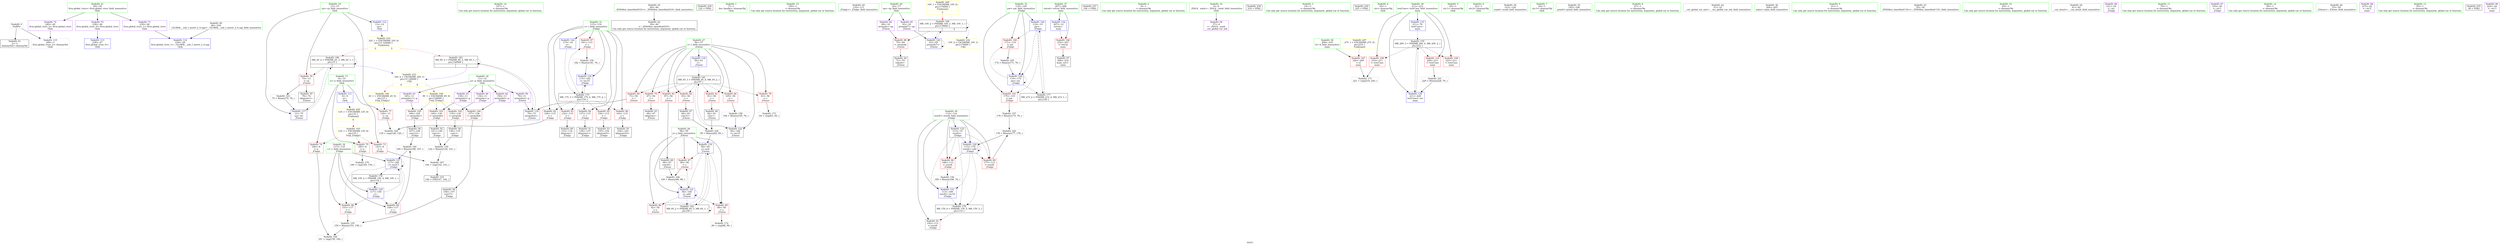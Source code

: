 digraph "SVFG" {
	label="SVFG";

	Node0x55db7d682360 [shape=record,color=grey,label="{NodeID: 0\nNullPtr}"];
	Node0x55db7d682360 -> Node0x55db7d69c420[style=solid];
	Node0x55db7d682360 -> Node0x55db7d6a2230[style=solid];
	Node0x55db7d6ad9e0 [shape=record,color=black,label="{NodeID: 180\nMR_2V_2 = PHI(MR_2V_3, MR_2V_1, )\npts\{15 \}\n|{|<s3>5}}"];
	Node0x55db7d6ad9e0 -> Node0x55db7d69f1a0[style=dashed];
	Node0x55db7d6ad9e0 -> Node0x55db7d6a2400[style=dashed];
	Node0x55db7d6ad9e0 -> Node0x55db7d6ad9e0[style=dashed];
	Node0x55db7d6ad9e0:s3 -> Node0x55db7d6b6cf0[style=dashed,color=blue];
	Node0x55db7d69cb00 [shape=record,color=red,label="{NodeID: 97\n181\<--115\n\<--i\n_Z3algv\n}"];
	Node0x55db7d69cb00 -> Node0x55db7d6a4c40[style=solid];
	Node0x55db7d69aad0 [shape=record,color=green,label="{NodeID: 14\n147\<--1\n\<--dummyObj\nCan only get source location for instruction, argument, global var or function.}"];
	Node0x55db7d6a0c00 [shape=record,color=yellow,style=double,label="{NodeID: 194\n2V_1 = ENCHI(MR_2V_0)\npts\{15 \}\nFun[_Z3algv]}"];
	Node0x55db7d6a0c00 -> Node0x55db7d69f270[style=dashed];
	Node0x55db7d69d660 [shape=record,color=blue,label="{NodeID: 111\n8\<--9\nn\<--\nGlob }"];
	Node0x55db7d69d660 -> Node0x55db7d6b47e0[style=dashed];
	Node0x55db7d69b8a0 [shape=record,color=green,label="{NodeID: 28\n58\<--59\nj\<--j_field_insensitive\n_Z3erav\n}"];
	Node0x55db7d69b8a0 -> Node0x55db7d69f8f0[style=solid];
	Node0x55db7d69b8a0 -> Node0x55db7d69f9c0[style=solid];
	Node0x55db7d69b8a0 -> Node0x55db7d69fa90[style=solid];
	Node0x55db7d69b8a0 -> Node0x55db7d6a25a0[style=solid];
	Node0x55db7d69b8a0 -> Node0x55db7d6a2740[style=solid];
	Node0x55db7d6a2a80 [shape=record,color=blue,label="{NodeID: 125\n117\<--150\nc\<--\n_Z3algv\n}"];
	Node0x55db7d6a2a80 -> Node0x55db7d69cbd0[style=dashed];
	Node0x55db7d6a2a80 -> Node0x55db7d69cca0[style=dashed];
	Node0x55db7d6a2a80 -> Node0x55db7d6a2c20[style=dashed];
	Node0x55db7d6a2a80 -> Node0x55db7d6ac5e0[style=dashed];
	Node0x55db7d69c520 [shape=record,color=black,label="{NodeID: 42\n39\<--40\n\<--_ZNSt8ios_base4InitD1Ev\nCan only get source location for instruction, argument, global var or function.}"];
	Node0x55db7d69e0d0 [shape=record,color=black,label="{NodeID: 56\n167\<--166\nconv12\<--\n_Z3algv\n}"];
	Node0x55db7d69e0d0 -> Node0x55db7d6a4dc0[style=solid];
	Node0x55db7d6c06c0 [shape=record,color=black,label="{NodeID: 236\n122 = PHI()\n}"];
	Node0x55db7d489fc0 [shape=record,color=black,label="{NodeID: 153\n146 = PHI(147, 144, )\n}"];
	Node0x55db7d69ec30 [shape=record,color=purple,label="{NodeID: 70\n238\<--26\nllvm.global_ctors_0\<--llvm.global_ctors\nGlob }"];
	Node0x55db7d69ec30 -> Node0x55db7d69d860[style=solid];
	Node0x55db7d6a5840 [shape=record,color=grey,label="{NodeID: 167\n144 = cmp(142, 143, )\n}"];
	Node0x55db7d6a5840 -> Node0x55db7d489fc0[style=solid];
	Node0x55db7d69f820 [shape=record,color=red,label="{NodeID: 84\n105\<--56\n\<--i\n_Z3erav\n}"];
	Node0x55db7d69f820 -> Node0x55db7d6a4ac0[style=solid];
	Node0x55db7d682570 [shape=record,color=green,label="{NodeID: 1\n7\<--1\n__dso_handle\<--dummyObj\nGlob }"];
	Node0x55db7d6adee0 [shape=record,color=black,label="{NodeID: 181\nMR_4V_3 = PHI(MR_4V_4, MR_4V_2, )\npts\{57 \}\n}"];
	Node0x55db7d6adee0 -> Node0x55db7d69f340[style=dashed];
	Node0x55db7d6adee0 -> Node0x55db7d69f410[style=dashed];
	Node0x55db7d6adee0 -> Node0x55db7d69f4e0[style=dashed];
	Node0x55db7d6adee0 -> Node0x55db7d69f5b0[style=dashed];
	Node0x55db7d6adee0 -> Node0x55db7d69f680[style=dashed];
	Node0x55db7d6adee0 -> Node0x55db7d69f750[style=dashed];
	Node0x55db7d6adee0 -> Node0x55db7d69f820[style=dashed];
	Node0x55db7d6adee0 -> Node0x55db7d6a2810[style=dashed];
	Node0x55db7d69cbd0 [shape=record,color=red,label="{NodeID: 98\n153\<--117\n\<--c\n_Z3algv\n}"];
	Node0x55db7d69cbd0 -> Node0x55db7d6a4640[style=solid];
	Node0x55db7d69abd0 [shape=record,color=green,label="{NodeID: 15\n150\<--1\n\<--dummyObj\nCan only get source location for instruction, argument, global var or function.}"];
	Node0x55db7d69d760 [shape=record,color=blue,label="{NodeID: 112\n13\<--14\ncp\<--\nGlob }"];
	Node0x55db7d69d760 -> Node0x55db7d6b4c70[style=dashed];
	Node0x55db7d69b970 [shape=record,color=green,label="{NodeID: 29\n110\<--111\n_Z3algv\<--_Z3algv_field_insensitive\n}"];
	Node0x55db7d6b4b90 [shape=record,color=yellow,style=double,label="{NodeID: 209\n10V_1 = ENCHI(MR_10V_0)\npts\{170000 \}\nFun[main]|{<s0>5}}"];
	Node0x55db7d6b4b90:s0 -> Node0x55db7d6aede0[style=dashed,color=red];
	Node0x55db7d6a2b50 [shape=record,color=blue,label="{NodeID: 126\n119\<--14\npw\<--\n_Z3algv\n}"];
	Node0x55db7d6a2b50 -> Node0x55db7d69cd70[style=dashed];
	Node0x55db7d6a2b50 -> Node0x55db7d69ce40[style=dashed];
	Node0x55db7d6a2b50 -> Node0x55db7d6a2cf0[style=dashed];
	Node0x55db7d6a2b50 -> Node0x55db7d6acae0[style=dashed];
	Node0x55db7d69c620 [shape=record,color=black,label="{NodeID: 43\n68\<--67\nidxprom\<--\n_Z3erav\n}"];
	Node0x55db7d69e1a0 [shape=record,color=black,label="{NodeID: 57\n206\<--232\nmain_ret\<--\nmain\n}"];
	Node0x55db7d6c0fc0 [shape=record,color=black,label="{NodeID: 237\n194 = PHI()\n}"];
	Node0x55db7d6a44c0 [shape=record,color=grey,label="{NodeID: 154\n142 = Binary(136, 141, )\n}"];
	Node0x55db7d6a44c0 -> Node0x55db7d6a5840[style=solid];
	Node0x55db7d69ed30 [shape=record,color=purple,label="{NodeID: 71\n239\<--26\nllvm.global_ctors_1\<--llvm.global_ctors\nGlob }"];
	Node0x55db7d69ed30 -> Node0x55db7d69d960[style=solid];
	Node0x55db7d6a59c0 [shape=record,color=grey,label="{NodeID: 168\n161 = cmp(159, 160, )\n}"];
	Node0x55db7d69f8f0 [shape=record,color=red,label="{NodeID: 85\n88\<--58\n\<--j\n_Z3erav\n}"];
	Node0x55db7d69f8f0 -> Node0x55db7d6a5fc0[style=solid];
	Node0x55db7d699c60 [shape=record,color=green,label="{NodeID: 2\n9\<--1\n\<--dummyObj\nCan only get source location for instruction, argument, global var or function.}"];
	Node0x55db7d6ae3e0 [shape=record,color=black,label="{NodeID: 182\nMR_6V_2 = PHI(MR_6V_3, MR_6V_1, )\npts\{59 \}\n}"];
	Node0x55db7d6ae3e0 -> Node0x55db7d6a25a0[style=dashed];
	Node0x55db7d6ae3e0 -> Node0x55db7d6ae3e0[style=dashed];
	Node0x55db7d69cca0 [shape=record,color=red,label="{NodeID: 99\n168\<--117\n\<--c\n_Z3algv\n}"];
	Node0x55db7d69cca0 -> Node0x55db7d6a4dc0[style=solid];
	Node0x55db7d69acd0 [shape=record,color=green,label="{NodeID: 16\n4\<--6\n_ZStL8__ioinit\<--_ZStL8__ioinit_field_insensitive\nGlob }"];
	Node0x55db7d69acd0 -> Node0x55db7d69e270[style=solid];
	Node0x55db7d69d860 [shape=record,color=blue,label="{NodeID: 113\n238\<--27\nllvm.global_ctors_0\<--\nGlob }"];
	Node0x55db7d69ba70 [shape=record,color=green,label="{NodeID: 30\n113\<--114\nresult\<--result_field_insensitive\n_Z3algv\n}"];
	Node0x55db7d69ba70 -> Node0x55db7d69fc30[style=solid];
	Node0x55db7d69ba70 -> Node0x55db7d69fd00[style=solid];
	Node0x55db7d69ba70 -> Node0x55db7d69fdd0[style=solid];
	Node0x55db7d69ba70 -> Node0x55db7d6a28e0[style=solid];
	Node0x55db7d69ba70 -> Node0x55db7d6a2dc0[style=solid];
	Node0x55db7d69ba70 -> Node0x55db7d6a2f60[style=solid];
	Node0x55db7d6b4c70 [shape=record,color=yellow,style=double,label="{NodeID: 210\n32V_1 = ENCHI(MR_32V_0)\npts\{15 120000 \}\nFun[main]|{<s0>5|<s1>5}}"];
	Node0x55db7d6b4c70:s0 -> Node0x55db7d6ad9e0[style=dashed,color=red];
	Node0x55db7d6b4c70:s1 -> Node0x55db7d6ae8e0[style=dashed,color=red];
	Node0x55db7d6a2c20 [shape=record,color=blue,label="{NodeID: 127\n117\<--169\nc\<--mul13\n_Z3algv\n}"];
	Node0x55db7d6a2c20 -> Node0x55db7d69cbd0[style=dashed];
	Node0x55db7d6a2c20 -> Node0x55db7d69cca0[style=dashed];
	Node0x55db7d6a2c20 -> Node0x55db7d6a2c20[style=dashed];
	Node0x55db7d6a2c20 -> Node0x55db7d6ac5e0[style=dashed];
	Node0x55db7d69c6f0 [shape=record,color=black,label="{NodeID: 44\n71\<--70\ntobool\<--\n_Z3erav\n}"];
	Node0x55db7d69e270 [shape=record,color=purple,label="{NodeID: 58\n37\<--4\n\<--_ZStL8__ioinit\n__cxx_global_var_init\n}"];
	Node0x55db7d6c10c0 [shape=record,color=black,label="{NodeID: 238\n216 = PHI()\n}"];
	Node0x55db7d6a4640 [shape=record,color=grey,label="{NodeID: 155\n159 = Binary(153, 158, )\n}"];
	Node0x55db7d6a4640 -> Node0x55db7d6a59c0[style=solid];
	Node0x55db7d69ee30 [shape=record,color=purple,label="{NodeID: 72\n240\<--26\nllvm.global_ctors_2\<--llvm.global_ctors\nGlob }"];
	Node0x55db7d69ee30 -> Node0x55db7d6a2230[style=solid];
	Node0x55db7d6a5b40 [shape=record,color=grey,label="{NodeID: 169\n130 = cmp(128, 129, )\n}"];
	Node0x55db7d69f9c0 [shape=record,color=red,label="{NodeID: 86\n92\<--58\n\<--j\n_Z3erav\n}"];
	Node0x55db7d699cf0 [shape=record,color=green,label="{NodeID: 3\n14\<--1\n\<--dummyObj\nCan only get source location for instruction, argument, global var or function.}"];
	Node0x55db7d6ae8e0 [shape=record,color=black,label="{NodeID: 183\nMR_8V_2 = PHI(MR_8V_3, MR_8V_1, )\npts\{120000 \}\n|{|<s2>5}}"];
	Node0x55db7d6ae8e0 -> Node0x55db7d6a24d0[style=dashed];
	Node0x55db7d6ae8e0 -> Node0x55db7d6ae8e0[style=dashed];
	Node0x55db7d6ae8e0:s2 -> Node0x55db7d6b6cf0[style=dashed,color=blue];
	Node0x55db7d69cd70 [shape=record,color=red,label="{NodeID: 100\n171\<--119\n\<--pw\n_Z3algv\n}"];
	Node0x55db7d69cd70 -> Node0x55db7d6a5540[style=solid];
	Node0x55db7d69add0 [shape=record,color=green,label="{NodeID: 17\n8\<--10\nn\<--n_field_insensitive\nGlob }"];
	Node0x55db7d69add0 -> Node0x55db7d69ef30[style=solid];
	Node0x55db7d69add0 -> Node0x55db7d69f000[style=solid];
	Node0x55db7d69add0 -> Node0x55db7d69f0d0[style=solid];
	Node0x55db7d69add0 -> Node0x55db7d69d660[style=solid];
	Node0x55db7d69d960 [shape=record,color=blue,label="{NodeID: 114\n239\<--28\nllvm.global_ctors_1\<--_GLOBAL__sub_I_meret_2_0.cpp\nGlob }"];
	Node0x55db7d69bb40 [shape=record,color=green,label="{NodeID: 31\n115\<--116\ni\<--i_field_insensitive\n_Z3algv\n}"];
	Node0x55db7d69bb40 -> Node0x55db7d69fea0[style=solid];
	Node0x55db7d69bb40 -> Node0x55db7d69ff70[style=solid];
	Node0x55db7d69bb40 -> Node0x55db7d6a0040[style=solid];
	Node0x55db7d69bb40 -> Node0x55db7d6a0110[style=solid];
	Node0x55db7d69bb40 -> Node0x55db7d69ca30[style=solid];
	Node0x55db7d69bb40 -> Node0x55db7d69cb00[style=solid];
	Node0x55db7d69bb40 -> Node0x55db7d6a29b0[style=solid];
	Node0x55db7d69bb40 -> Node0x55db7d6a2e90[style=solid];
	Node0x55db7d6a2cf0 [shape=record,color=blue,label="{NodeID: 128\n119\<--172\npw\<--inc\n_Z3algv\n}"];
	Node0x55db7d6a2cf0 -> Node0x55db7d69cd70[style=dashed];
	Node0x55db7d6a2cf0 -> Node0x55db7d69ce40[style=dashed];
	Node0x55db7d6a2cf0 -> Node0x55db7d6a2cf0[style=dashed];
	Node0x55db7d6a2cf0 -> Node0x55db7d6acae0[style=dashed];
	Node0x55db7d69c7c0 [shape=record,color=black,label="{NodeID: 45\n78\<--74\nidxprom1\<--\n_Z3erav\n}"];
	Node0x55db7d69e340 [shape=record,color=purple,label="{NodeID: 59\n79\<--11\narrayidx2\<--p\n_Z3erav\n}"];
	Node0x55db7d69e340 -> Node0x55db7d6a24d0[style=solid];
	Node0x55db7d6c11c0 [shape=record,color=black,label="{NodeID: 239\n225 = PHI()\n}"];
	Node0x55db7d6a47c0 [shape=record,color=grey,label="{NodeID: 156\n189 = Binary(188, 76, )\n}"];
	Node0x55db7d6a47c0 -> Node0x55db7d6a2f60[style=solid];
	Node0x55db7d69ef30 [shape=record,color=red,label="{NodeID: 73\n143\<--8\n\<--n\n_Z3algv\n}"];
	Node0x55db7d69ef30 -> Node0x55db7d6a5840[style=solid];
	Node0x55db7d6a5cc0 [shape=record,color=grey,label="{NodeID: 170\n186 = cmp(185, 150, )\n}"];
	Node0x55db7d69fa90 [shape=record,color=red,label="{NodeID: 87\n99\<--58\n\<--j\n_Z3erav\n}"];
	Node0x55db7d69fa90 -> Node0x55db7d6a56c0[style=solid];
	Node0x55db7d699d80 [shape=record,color=green,label="{NodeID: 4\n18\<--1\n.str\<--dummyObj\nGlob }"];
	Node0x55db7d6aede0 [shape=record,color=black,label="{NodeID: 184\nMR_10V_2 = PHI(MR_10V_3, MR_10V_1, )\npts\{170000 \}\n|{|<s3>5}}"];
	Node0x55db7d6aede0 -> Node0x55db7d69fb60[style=dashed];
	Node0x55db7d6aede0 -> Node0x55db7d6a2670[style=dashed];
	Node0x55db7d6aede0 -> Node0x55db7d6aede0[style=dashed];
	Node0x55db7d6aede0:s3 -> Node0x55db7d6b6e80[style=dashed,color=blue];
	Node0x55db7d69ce40 [shape=record,color=red,label="{NodeID: 101\n175\<--119\n\<--pw\n_Z3algv\n}"];
	Node0x55db7d69ce40 -> Node0x55db7d6a4940[style=solid];
	Node0x55db7d69aed0 [shape=record,color=green,label="{NodeID: 18\n11\<--12\np\<--p_field_insensitive\nGlob }"];
	Node0x55db7d69aed0 -> Node0x55db7d69e340[style=solid];
	Node0x55db7d69aed0 -> Node0x55db7d69e410[style=solid];
	Node0x55db7d69aed0 -> Node0x55db7d69e4e0[style=solid];
	Node0x55db7d69aed0 -> Node0x55db7d69e5b0[style=solid];
	Node0x55db7d69aed0 -> Node0x55db7d69e680[style=solid];
	Node0x55db7d6a2230 [shape=record,color=blue, style = dotted,label="{NodeID: 115\n240\<--3\nllvm.global_ctors_2\<--dummyVal\nGlob }"];
	Node0x55db7d69bc10 [shape=record,color=green,label="{NodeID: 32\n117\<--118\nc\<--c_field_insensitive\n_Z3algv\n}"];
	Node0x55db7d69bc10 -> Node0x55db7d69cbd0[style=solid];
	Node0x55db7d69bc10 -> Node0x55db7d69cca0[style=solid];
	Node0x55db7d69bc10 -> Node0x55db7d6a2a80[style=solid];
	Node0x55db7d69bc10 -> Node0x55db7d6a2c20[style=solid];
	Node0x55db7d6a2dc0 [shape=record,color=blue,label="{NodeID: 129\n113\<--178\nresult\<--add\n_Z3algv\n}"];
	Node0x55db7d6a2dc0 -> Node0x55db7d69fc30[style=dashed];
	Node0x55db7d6a2dc0 -> Node0x55db7d69fd00[style=dashed];
	Node0x55db7d6a2dc0 -> Node0x55db7d6a2dc0[style=dashed];
	Node0x55db7d6a2dc0 -> Node0x55db7d6a2f60[style=dashed];
	Node0x55db7d6a2dc0 -> Node0x55db7d6acfe0[style=dashed];
	Node0x55db7d69c890 [shape=record,color=black,label="{NodeID: 46\n82\<--81\nconv\<--\n_Z3erav\n}"];
	Node0x55db7d69c890 -> Node0x55db7d6a53c0[style=solid];
	Node0x55db7d69e410 [shape=record,color=purple,label="{NodeID: 60\n134\<--11\narrayidx\<--p\n_Z3algv\n}"];
	Node0x55db7d69e410 -> Node0x55db7d69cf10[style=solid];
	Node0x55db7d6a4940 [shape=record,color=grey,label="{NodeID: 157\n176 = Binary(175, 76, )\n}"];
	Node0x55db7d6a4940 -> Node0x55db7d6a50c0[style=solid];
	Node0x55db7d69f000 [shape=record,color=red,label="{NodeID: 74\n160\<--8\n\<--n\n_Z3algv\n}"];
	Node0x55db7d69f000 -> Node0x55db7d6a59c0[style=solid];
	Node0x55db7d6a5e40 [shape=record,color=grey,label="{NodeID: 171\n221 = cmp(219, 220, )\n}"];
	Node0x55db7d69fb60 [shape=record,color=red,label="{NodeID: 88\n70\<--69\n\<--arrayidx\n_Z3erav\n}"];
	Node0x55db7d69fb60 -> Node0x55db7d69c6f0[style=solid];
	Node0x55db7d699e10 [shape=record,color=green,label="{NodeID: 5\n20\<--1\n.str.1\<--dummyObj\nGlob }"];
	Node0x55db7d69cf10 [shape=record,color=red,label="{NodeID: 102\n135\<--134\n\<--arrayidx\n_Z3algv\n}"];
	Node0x55db7d69cf10 -> Node0x55db7d69dbf0[style=solid];
	Node0x55db7d69afd0 [shape=record,color=green,label="{NodeID: 19\n13\<--15\ncp\<--cp_field_insensitive\nGlob }"];
	Node0x55db7d69afd0 -> Node0x55db7d69f1a0[style=solid];
	Node0x55db7d69afd0 -> Node0x55db7d69f270[style=solid];
	Node0x55db7d69afd0 -> Node0x55db7d69d760[style=solid];
	Node0x55db7d69afd0 -> Node0x55db7d6a2400[style=solid];
	Node0x55db7d6a1060 [shape=record,color=yellow,style=double,label="{NodeID: 199\n8V_1 = ENCHI(MR_8V_0)\npts\{120000 \}\nFun[_Z3algv]}"];
	Node0x55db7d6a1060 -> Node0x55db7d69cf10[style=dashed];
	Node0x55db7d6a1060 -> Node0x55db7d69cfe0[style=dashed];
	Node0x55db7d6a1060 -> Node0x55db7d69d0b0[style=dashed];
	Node0x55db7d6a1060 -> Node0x55db7d69d180[style=dashed];
	Node0x55db7d6a2330 [shape=record,color=blue,label="{NodeID: 116\n56\<--61\ni\<--\n_Z3erav\n}"];
	Node0x55db7d6a2330 -> Node0x55db7d6adee0[style=dashed];
	Node0x55db7d69bce0 [shape=record,color=green,label="{NodeID: 33\n119\<--120\npw\<--pw_field_insensitive\n_Z3algv\n}"];
	Node0x55db7d69bce0 -> Node0x55db7d69cd70[style=solid];
	Node0x55db7d69bce0 -> Node0x55db7d69ce40[style=solid];
	Node0x55db7d69bce0 -> Node0x55db7d6a2b50[style=solid];
	Node0x55db7d69bce0 -> Node0x55db7d6a2cf0[style=solid];
	Node0x55db7d6a2e90 [shape=record,color=blue,label="{NodeID: 130\n115\<--182\ni\<--inc14\n_Z3algv\n}"];
	Node0x55db7d6a2e90 -> Node0x55db7d6ac0e0[style=dashed];
	Node0x55db7d69c960 [shape=record,color=black,label="{NodeID: 47\n84\<--83\nconv3\<--\n_Z3erav\n}"];
	Node0x55db7d69c960 -> Node0x55db7d6a53c0[style=solid];
	Node0x55db7d69e4e0 [shape=record,color=purple,label="{NodeID: 61\n139\<--11\narrayidx2\<--p\n_Z3algv\n}"];
	Node0x55db7d69e4e0 -> Node0x55db7d69cfe0[style=solid];
	Node0x55db7d6a4ac0 [shape=record,color=grey,label="{NodeID: 158\n106 = Binary(105, 76, )\n}"];
	Node0x55db7d6a4ac0 -> Node0x55db7d6a2810[style=solid];
	Node0x55db7d69f0d0 [shape=record,color=red,label="{NodeID: 75\n185\<--8\n\<--n\n_Z3algv\n}"];
	Node0x55db7d69f0d0 -> Node0x55db7d6a5cc0[style=solid];
	Node0x55db7d6a5fc0 [shape=record,color=grey,label="{NodeID: 172\n89 = cmp(88, 90, )\n}"];
	Node0x55db7d69fc30 [shape=record,color=red,label="{NodeID: 89\n177\<--113\n\<--result\n_Z3algv\n}"];
	Node0x55db7d69fc30 -> Node0x55db7d6a50c0[style=solid];
	Node0x55db7d69a650 [shape=record,color=green,label="{NodeID: 6\n22\<--1\n.str.2\<--dummyObj\nGlob }"];
	Node0x55db7d69cfe0 [shape=record,color=red,label="{NodeID: 103\n140\<--139\n\<--arrayidx2\n_Z3algv\n}"];
	Node0x55db7d69cfe0 -> Node0x55db7d69dd90[style=solid];
	Node0x55db7d69b0d0 [shape=record,color=green,label="{NodeID: 20\n16\<--17\nnp\<--np_field_insensitive\nGlob }"];
	Node0x55db7d69b0d0 -> Node0x55db7d69e750[style=solid];
	Node0x55db7d69b0d0 -> Node0x55db7d69e820[style=solid];
	Node0x55db7d6a2400 [shape=record,color=blue,label="{NodeID: 117\n13\<--75\ncp\<--inc\n_Z3erav\n}"];
	Node0x55db7d6a2400 -> Node0x55db7d6ad9e0[style=dashed];
	Node0x55db7d69bdb0 [shape=record,color=green,label="{NodeID: 34\n123\<--124\nscanf\<--scanf_field_insensitive\n}"];
	Node0x55db7d6a2f60 [shape=record,color=blue,label="{NodeID: 131\n113\<--189\nresult\<--inc16\n_Z3algv\n}"];
	Node0x55db7d6a2f60 -> Node0x55db7d6acfe0[style=dashed];
	Node0x55db7d69da50 [shape=record,color=black,label="{NodeID: 48\n98\<--97\nconv8\<--\n_Z3erav\n}"];
	Node0x55db7d69da50 -> Node0x55db7d6a56c0[style=solid];
	Node0x55db7d69e5b0 [shape=record,color=purple,label="{NodeID: 62\n156\<--11\narrayidx6\<--p\n_Z3algv\n}"];
	Node0x55db7d69e5b0 -> Node0x55db7d69d0b0[style=solid];
	Node0x55db7d6a4c40 [shape=record,color=grey,label="{NodeID: 159\n182 = Binary(181, 76, )\n}"];
	Node0x55db7d6a4c40 -> Node0x55db7d6a2e90[style=solid];
	Node0x55db7d69f1a0 [shape=record,color=red,label="{NodeID: 76\n74\<--13\n\<--cp\n_Z3erav\n}"];
	Node0x55db7d69f1a0 -> Node0x55db7d69c7c0[style=solid];
	Node0x55db7d69f1a0 -> Node0x55db7d6a5240[style=solid];
	Node0x55db7d6a6140 [shape=record,color=grey,label="{NodeID: 173\n64 = cmp(63, 65, )\n}"];
	Node0x55db7d69fd00 [shape=record,color=red,label="{NodeID: 90\n188\<--113\n\<--result\n_Z3algv\n}"];
	Node0x55db7d69fd00 -> Node0x55db7d6a47c0[style=solid];
	Node0x55db7d69a6e0 [shape=record,color=green,label="{NodeID: 7\n24\<--1\n.str.3\<--dummyObj\nGlob }"];
	Node0x55db7d69d0b0 [shape=record,color=red,label="{NodeID: 104\n157\<--156\n\<--arrayidx6\n_Z3algv\n}"];
	Node0x55db7d69d0b0 -> Node0x55db7d69df30[style=solid];
	Node0x55db7d69b1d0 [shape=record,color=green,label="{NodeID: 21\n26\<--30\nllvm.global_ctors\<--llvm.global_ctors_field_insensitive\nGlob }"];
	Node0x55db7d69b1d0 -> Node0x55db7d69ec30[style=solid];
	Node0x55db7d69b1d0 -> Node0x55db7d69ed30[style=solid];
	Node0x55db7d69b1d0 -> Node0x55db7d69ee30[style=solid];
	Node0x55db7d6a24d0 [shape=record,color=blue,label="{NodeID: 118\n79\<--73\narrayidx2\<--\n_Z3erav\n}"];
	Node0x55db7d6a24d0 -> Node0x55db7d6ae8e0[style=dashed];
	Node0x55db7d69beb0 [shape=record,color=green,label="{NodeID: 35\n195\<--196\nprintf\<--printf_field_insensitive\n}"];
	Node0x55db7d6a3030 [shape=record,color=blue,label="{NodeID: 132\n207\<--14\nretval\<--\nmain\n}"];
	Node0x55db7d6a3030 -> Node0x55db7d69d250[style=dashed];
	Node0x55db7d69db20 [shape=record,color=black,label="{NodeID: 49\n133\<--132\nidxprom\<--\n_Z3algv\n}"];
	Node0x55db7d69e680 [shape=record,color=purple,label="{NodeID: 63\n165\<--11\narrayidx11\<--p\n_Z3algv\n}"];
	Node0x55db7d69e680 -> Node0x55db7d69d180[style=solid];
	Node0x55db7d6a4dc0 [shape=record,color=grey,label="{NodeID: 160\n169 = Binary(168, 167, )\n}"];
	Node0x55db7d6a4dc0 -> Node0x55db7d6a2c20[style=solid];
	Node0x55db7d69f270 [shape=record,color=red,label="{NodeID: 77\n129\<--13\n\<--cp\n_Z3algv\n}"];
	Node0x55db7d69f270 -> Node0x55db7d6a5b40[style=solid];
	Node0x55db7d69fdd0 [shape=record,color=red,label="{NodeID: 91\n192\<--113\n\<--result\n_Z3algv\n}"];
	Node0x55db7d69a770 [shape=record,color=green,label="{NodeID: 8\n27\<--1\n\<--dummyObj\nCan only get source location for instruction, argument, global var or function.}"];
	Node0x55db7d69d180 [shape=record,color=red,label="{NodeID: 105\n166\<--165\n\<--arrayidx11\n_Z3algv\n}"];
	Node0x55db7d69d180 -> Node0x55db7d69e0d0[style=solid];
	Node0x55db7d69b2d0 [shape=record,color=green,label="{NodeID: 22\n31\<--32\n__cxx_global_var_init\<--__cxx_global_var_init_field_insensitive\n}"];
	Node0x55db7d6a25a0 [shape=record,color=blue,label="{NodeID: 119\n58\<--85\nj\<--mul\n_Z3erav\n}"];
	Node0x55db7d6a25a0 -> Node0x55db7d69f8f0[style=dashed];
	Node0x55db7d6a25a0 -> Node0x55db7d69f9c0[style=dashed];
	Node0x55db7d6a25a0 -> Node0x55db7d69fa90[style=dashed];
	Node0x55db7d6a25a0 -> Node0x55db7d6a2740[style=dashed];
	Node0x55db7d6a25a0 -> Node0x55db7d6ae3e0[style=dashed];
	Node0x55db7d69bfb0 [shape=record,color=green,label="{NodeID: 36\n204\<--205\nmain\<--main_field_insensitive\n}"];
	Node0x55db7d6a3100 [shape=record,color=blue,label="{NodeID: 133\n211\<--76\ntestCase\<--\nmain\n}"];
	Node0x55db7d6a3100 -> Node0x55db7d6ad4e0[style=dashed];
	Node0x55db7d69dbf0 [shape=record,color=black,label="{NodeID: 50\n136\<--135\nconv\<--\n_Z3algv\n}"];
	Node0x55db7d69dbf0 -> Node0x55db7d6a44c0[style=solid];
	Node0x55db7d69e750 [shape=record,color=purple,label="{NodeID: 64\n69\<--16\narrayidx\<--np\n_Z3erav\n}"];
	Node0x55db7d69e750 -> Node0x55db7d69fb60[style=solid];
	Node0x55db7d6a4f40 [shape=record,color=grey,label="{NodeID: 161\n229 = Binary(228, 76, )\n}"];
	Node0x55db7d6a4f40 -> Node0x55db7d6a31d0[style=solid];
	Node0x55db7d69f340 [shape=record,color=red,label="{NodeID: 78\n63\<--56\n\<--i\n_Z3erav\n}"];
	Node0x55db7d69f340 -> Node0x55db7d6a6140[style=solid];
	Node0x55db7d6ac0e0 [shape=record,color=black,label="{NodeID: 175\nMR_17V_3 = PHI(MR_17V_4, MR_17V_2, )\npts\{116 \}\n}"];
	Node0x55db7d6ac0e0 -> Node0x55db7d69fea0[style=dashed];
	Node0x55db7d6ac0e0 -> Node0x55db7d69ff70[style=dashed];
	Node0x55db7d6ac0e0 -> Node0x55db7d6a0040[style=dashed];
	Node0x55db7d6ac0e0 -> Node0x55db7d6a0110[style=dashed];
	Node0x55db7d6ac0e0 -> Node0x55db7d69ca30[style=dashed];
	Node0x55db7d6ac0e0 -> Node0x55db7d69cb00[style=dashed];
	Node0x55db7d6ac0e0 -> Node0x55db7d6a2e90[style=dashed];
	Node0x55db7d69fea0 [shape=record,color=red,label="{NodeID: 92\n128\<--115\n\<--i\n_Z3algv\n}"];
	Node0x55db7d69fea0 -> Node0x55db7d6a5b40[style=solid];
	Node0x55db7d69a800 [shape=record,color=green,label="{NodeID: 9\n61\<--1\n\<--dummyObj\nCan only get source location for instruction, argument, global var or function.}"];
	Node0x55db7d69d250 [shape=record,color=red,label="{NodeID: 106\n232\<--207\n\<--retval\nmain\n}"];
	Node0x55db7d69d250 -> Node0x55db7d69e1a0[style=solid];
	Node0x55db7d69b3d0 [shape=record,color=green,label="{NodeID: 23\n35\<--36\n_ZNSt8ios_base4InitC1Ev\<--_ZNSt8ios_base4InitC1Ev_field_insensitive\n}"];
	Node0x55db7d6a2670 [shape=record,color=blue,label="{NodeID: 120\n93\<--95\narrayidx7\<--\n_Z3erav\n}"];
	Node0x55db7d6a2670 -> Node0x55db7d6a2670[style=dashed];
	Node0x55db7d6a2670 -> Node0x55db7d6aede0[style=dashed];
	Node0x55db7d69c0b0 [shape=record,color=green,label="{NodeID: 37\n207\<--208\nretval\<--retval_field_insensitive\nmain\n}"];
	Node0x55db7d69c0b0 -> Node0x55db7d69d250[style=solid];
	Node0x55db7d69c0b0 -> Node0x55db7d6a3030[style=solid];
	Node0x55db7d6a31d0 [shape=record,color=blue,label="{NodeID: 134\n211\<--229\ntestCase\<--inc\nmain\n}"];
	Node0x55db7d6a31d0 -> Node0x55db7d6ad4e0[style=dashed];
	Node0x55db7d69dcc0 [shape=record,color=black,label="{NodeID: 51\n138\<--137\nidxprom1\<--\n_Z3algv\n}"];
	Node0x55db7d69e820 [shape=record,color=purple,label="{NodeID: 65\n93\<--16\narrayidx7\<--np\n_Z3erav\n}"];
	Node0x55db7d69e820 -> Node0x55db7d6a2670[style=solid];
	Node0x55db7d6a50c0 [shape=record,color=grey,label="{NodeID: 162\n178 = Binary(177, 176, )\n}"];
	Node0x55db7d6a50c0 -> Node0x55db7d6a2dc0[style=solid];
	Node0x55db7d69f410 [shape=record,color=red,label="{NodeID: 79\n67\<--56\n\<--i\n_Z3erav\n}"];
	Node0x55db7d69f410 -> Node0x55db7d69c620[style=solid];
	Node0x55db7d6ac5e0 [shape=record,color=black,label="{NodeID: 176\nMR_19V_2 = PHI(MR_19V_4, MR_19V_1, )\npts\{118 \}\n}"];
	Node0x55db7d6ac5e0 -> Node0x55db7d6a2a80[style=dashed];
	Node0x55db7d69ff70 [shape=record,color=red,label="{NodeID: 93\n132\<--115\n\<--i\n_Z3algv\n}"];
	Node0x55db7d69ff70 -> Node0x55db7d69db20[style=solid];
	Node0x55db7d69a890 [shape=record,color=green,label="{NodeID: 10\n65\<--1\n\<--dummyObj\nCan only get source location for instruction, argument, global var or function.}"];
	Node0x55db7d69d320 [shape=record,color=red,label="{NodeID: 107\n220\<--209\n\<--d\nmain\n}"];
	Node0x55db7d69d320 -> Node0x55db7d6a5e40[style=solid];
	Node0x55db7d69b4d0 [shape=record,color=green,label="{NodeID: 24\n41\<--42\n__cxa_atexit\<--__cxa_atexit_field_insensitive\n}"];
	Node0x55db7d6a2740 [shape=record,color=blue,label="{NodeID: 121\n58\<--100\nj\<--add\n_Z3erav\n}"];
	Node0x55db7d6a2740 -> Node0x55db7d69f8f0[style=dashed];
	Node0x55db7d6a2740 -> Node0x55db7d69f9c0[style=dashed];
	Node0x55db7d6a2740 -> Node0x55db7d69fa90[style=dashed];
	Node0x55db7d6a2740 -> Node0x55db7d6a2740[style=dashed];
	Node0x55db7d6a2740 -> Node0x55db7d6ae3e0[style=dashed];
	Node0x55db7d69c180 [shape=record,color=green,label="{NodeID: 38\n209\<--210\nd\<--d_field_insensitive\nmain\n}"];
	Node0x55db7d69c180 -> Node0x55db7d69d320[style=solid];
	Node0x55db7d69dd90 [shape=record,color=black,label="{NodeID: 52\n141\<--140\nconv3\<--\n_Z3algv\n}"];
	Node0x55db7d69dd90 -> Node0x55db7d6a44c0[style=solid];
	Node0x55db7d69e8f0 [shape=record,color=purple,label="{NodeID: 66\n121\<--18\n\<--.str\n_Z3algv\n}"];
	Node0x55db7d6a5240 [shape=record,color=grey,label="{NodeID: 163\n75 = Binary(74, 76, )\n}"];
	Node0x55db7d6a5240 -> Node0x55db7d6a2400[style=solid];
	Node0x55db7d69f4e0 [shape=record,color=red,label="{NodeID: 80\n73\<--56\n\<--i\n_Z3erav\n}"];
	Node0x55db7d69f4e0 -> Node0x55db7d6a24d0[style=solid];
	Node0x55db7d6acae0 [shape=record,color=black,label="{NodeID: 177\nMR_21V_2 = PHI(MR_21V_4, MR_21V_1, )\npts\{120 \}\n}"];
	Node0x55db7d6acae0 -> Node0x55db7d6a2b50[style=dashed];
	Node0x55db7d6a0040 [shape=record,color=red,label="{NodeID: 94\n137\<--115\n\<--i\n_Z3algv\n}"];
	Node0x55db7d6a0040 -> Node0x55db7d69dcc0[style=solid];
	Node0x55db7d69a920 [shape=record,color=green,label="{NodeID: 11\n76\<--1\n\<--dummyObj\nCan only get source location for instruction, argument, global var or function.}"];
	Node0x55db7d69d3f0 [shape=record,color=red,label="{NodeID: 108\n219\<--211\n\<--testCase\nmain\n}"];
	Node0x55db7d69d3f0 -> Node0x55db7d6a5e40[style=solid];
	Node0x55db7d69b5d0 [shape=record,color=green,label="{NodeID: 25\n40\<--46\n_ZNSt8ios_base4InitD1Ev\<--_ZNSt8ios_base4InitD1Ev_field_insensitive\n}"];
	Node0x55db7d69b5d0 -> Node0x55db7d69c520[style=solid];
	Node0x55db7d6b47e0 [shape=record,color=yellow,style=double,label="{NodeID: 205\n12V_1 = ENCHI(MR_12V_0)\npts\{10 \}\nFun[main]|{<s0>8}}"];
	Node0x55db7d6b47e0:s0 -> Node0x55db7d6a0af0[style=dashed,color=red];
	Node0x55db7d6a2810 [shape=record,color=blue,label="{NodeID: 122\n56\<--106\ni\<--inc10\n_Z3erav\n}"];
	Node0x55db7d6a2810 -> Node0x55db7d6adee0[style=dashed];
	Node0x55db7d69c250 [shape=record,color=green,label="{NodeID: 39\n211\<--212\ntestCase\<--testCase_field_insensitive\nmain\n}"];
	Node0x55db7d69c250 -> Node0x55db7d69d3f0[style=solid];
	Node0x55db7d69c250 -> Node0x55db7d69d4c0[style=solid];
	Node0x55db7d69c250 -> Node0x55db7d69d590[style=solid];
	Node0x55db7d69c250 -> Node0x55db7d6a3100[style=solid];
	Node0x55db7d69c250 -> Node0x55db7d6a31d0[style=solid];
	Node0x55db7d69de60 [shape=record,color=black,label="{NodeID: 53\n155\<--154\nidxprom5\<--\n_Z3algv\n}"];
	Node0x55db7d6b6cf0 [shape=record,color=yellow,style=double,label="{NodeID: 233\n32V_2 = CSCHI(MR_32V_1)\npts\{15 120000 \}\nCS[]|{<s0>8|<s1>8}}"];
	Node0x55db7d6b6cf0:s0 -> Node0x55db7d6a0c00[style=dashed,color=red];
	Node0x55db7d6b6cf0:s1 -> Node0x55db7d6a1060[style=dashed,color=red];
	Node0x55db7d69e9c0 [shape=record,color=purple,label="{NodeID: 67\n193\<--20\n\<--.str.1\n_Z3algv\n}"];
	Node0x55db7d6a53c0 [shape=record,color=grey,label="{NodeID: 164\n85 = Binary(82, 84, )\n}"];
	Node0x55db7d6a53c0 -> Node0x55db7d6a25a0[style=solid];
	Node0x55db7d69f5b0 [shape=record,color=red,label="{NodeID: 81\n81\<--56\n\<--i\n_Z3erav\n}"];
	Node0x55db7d69f5b0 -> Node0x55db7d69c890[style=solid];
	Node0x55db7d6acfe0 [shape=record,color=black,label="{NodeID: 178\nMR_15V_6 = PHI(MR_15V_5, MR_15V_3, )\npts\{114 \}\n}"];
	Node0x55db7d6acfe0 -> Node0x55db7d69fdd0[style=dashed];
	Node0x55db7d6a0110 [shape=record,color=red,label="{NodeID: 95\n154\<--115\n\<--i\n_Z3algv\n}"];
	Node0x55db7d6a0110 -> Node0x55db7d69de60[style=solid];
	Node0x55db7d69a9b0 [shape=record,color=green,label="{NodeID: 12\n90\<--1\n\<--dummyObj\nCan only get source location for instruction, argument, global var or function.}"];
	Node0x55db7d69d4c0 [shape=record,color=red,label="{NodeID: 109\n223\<--211\n\<--testCase\nmain\n}"];
	Node0x55db7d69b6d0 [shape=record,color=green,label="{NodeID: 26\n53\<--54\n_Z3erav\<--_Z3erav_field_insensitive\n}"];
	Node0x55db7d6a28e0 [shape=record,color=blue,label="{NodeID: 123\n113\<--14\nresult\<--\n_Z3algv\n}"];
	Node0x55db7d6a28e0 -> Node0x55db7d69fc30[style=dashed];
	Node0x55db7d6a28e0 -> Node0x55db7d69fd00[style=dashed];
	Node0x55db7d6a28e0 -> Node0x55db7d6a2dc0[style=dashed];
	Node0x55db7d6a28e0 -> Node0x55db7d6a2f60[style=dashed];
	Node0x55db7d6a28e0 -> Node0x55db7d6acfe0[style=dashed];
	Node0x55db7d69c320 [shape=record,color=green,label="{NodeID: 40\n28\<--234\n_GLOBAL__sub_I_meret_2_0.cpp\<--_GLOBAL__sub_I_meret_2_0.cpp_field_insensitive\n}"];
	Node0x55db7d69c320 -> Node0x55db7d69d960[style=solid];
	Node0x55db7d69df30 [shape=record,color=black,label="{NodeID: 54\n158\<--157\nconv7\<--\n_Z3algv\n}"];
	Node0x55db7d69df30 -> Node0x55db7d6a4640[style=solid];
	Node0x55db7d6b6e80 [shape=record,color=yellow,style=double,label="{NodeID: 234\n10V_2 = CSCHI(MR_10V_1)\npts\{170000 \}\nCS[]}"];
	Node0x55db7d69ea90 [shape=record,color=purple,label="{NodeID: 68\n215\<--22\n\<--.str.2\nmain\n}"];
	Node0x55db7d6a5540 [shape=record,color=grey,label="{NodeID: 165\n172 = Binary(171, 76, )\n}"];
	Node0x55db7d6a5540 -> Node0x55db7d6a2cf0[style=solid];
	Node0x55db7d69f680 [shape=record,color=red,label="{NodeID: 82\n83\<--56\n\<--i\n_Z3erav\n}"];
	Node0x55db7d69f680 -> Node0x55db7d69c960[style=solid];
	Node0x55db7d6ad4e0 [shape=record,color=black,label="{NodeID: 179\nMR_29V_3 = PHI(MR_29V_4, MR_29V_2, )\npts\{212 \}\n}"];
	Node0x55db7d6ad4e0 -> Node0x55db7d69d3f0[style=dashed];
	Node0x55db7d6ad4e0 -> Node0x55db7d69d4c0[style=dashed];
	Node0x55db7d6ad4e0 -> Node0x55db7d69d590[style=dashed];
	Node0x55db7d6ad4e0 -> Node0x55db7d6a31d0[style=dashed];
	Node0x55db7d69ca30 [shape=record,color=red,label="{NodeID: 96\n163\<--115\n\<--i\n_Z3algv\n}"];
	Node0x55db7d69ca30 -> Node0x55db7d69e000[style=solid];
	Node0x55db7d69aa40 [shape=record,color=green,label="{NodeID: 13\n95\<--1\n\<--dummyObj\nCan only get source location for instruction, argument, global var or function.}"];
	Node0x55db7d6a0af0 [shape=record,color=yellow,style=double,label="{NodeID: 193\n12V_1 = ENCHI(MR_12V_0)\npts\{10 \}\nFun[_Z3algv]}"];
	Node0x55db7d6a0af0 -> Node0x55db7d69ef30[style=dashed];
	Node0x55db7d6a0af0 -> Node0x55db7d69f000[style=dashed];
	Node0x55db7d6a0af0 -> Node0x55db7d69f0d0[style=dashed];
	Node0x55db7d69d590 [shape=record,color=red,label="{NodeID: 110\n228\<--211\n\<--testCase\nmain\n}"];
	Node0x55db7d69d590 -> Node0x55db7d6a4f40[style=solid];
	Node0x55db7d69b7d0 [shape=record,color=green,label="{NodeID: 27\n56\<--57\ni\<--i_field_insensitive\n_Z3erav\n}"];
	Node0x55db7d69b7d0 -> Node0x55db7d69f340[style=solid];
	Node0x55db7d69b7d0 -> Node0x55db7d69f410[style=solid];
	Node0x55db7d69b7d0 -> Node0x55db7d69f4e0[style=solid];
	Node0x55db7d69b7d0 -> Node0x55db7d69f5b0[style=solid];
	Node0x55db7d69b7d0 -> Node0x55db7d69f680[style=solid];
	Node0x55db7d69b7d0 -> Node0x55db7d69f750[style=solid];
	Node0x55db7d69b7d0 -> Node0x55db7d69f820[style=solid];
	Node0x55db7d69b7d0 -> Node0x55db7d6a2330[style=solid];
	Node0x55db7d69b7d0 -> Node0x55db7d6a2810[style=solid];
	Node0x55db7d6b49d0 [shape=record,color=yellow,style=double,label="{NodeID: 207\n27V_1 = ENCHI(MR_27V_0)\npts\{210 \}\nFun[main]}"];
	Node0x55db7d6b49d0 -> Node0x55db7d69d320[style=dashed];
	Node0x55db7d6a29b0 [shape=record,color=blue,label="{NodeID: 124\n115\<--14\ni\<--\n_Z3algv\n}"];
	Node0x55db7d6a29b0 -> Node0x55db7d6ac0e0[style=dashed];
	Node0x55db7d69c420 [shape=record,color=black,label="{NodeID: 41\n2\<--3\ndummyVal\<--dummyVal\n}"];
	Node0x55db7d69e000 [shape=record,color=black,label="{NodeID: 55\n164\<--163\nidxprom10\<--\n_Z3algv\n}"];
	Node0x55db7d6c0ef0 [shape=record,color=black,label="{NodeID: 235\n38 = PHI()\n}"];
	Node0x55db7d69eb60 [shape=record,color=purple,label="{NodeID: 69\n224\<--24\n\<--.str.3\nmain\n}"];
	Node0x55db7d6a56c0 [shape=record,color=grey,label="{NodeID: 166\n100 = Binary(99, 98, )\n}"];
	Node0x55db7d6a56c0 -> Node0x55db7d6a2740[style=solid];
	Node0x55db7d69f750 [shape=record,color=red,label="{NodeID: 83\n97\<--56\n\<--i\n_Z3erav\n}"];
	Node0x55db7d69f750 -> Node0x55db7d69da50[style=solid];
}
